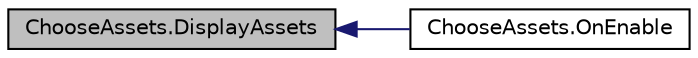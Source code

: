 digraph "ChooseAssets.DisplayAssets"
{
  edge [fontname="Helvetica",fontsize="10",labelfontname="Helvetica",labelfontsize="10"];
  node [fontname="Helvetica",fontsize="10",shape=record];
  rankdir="LR";
  Node1 [label="ChooseAssets.DisplayAssets",height=0.2,width=0.4,color="black", fillcolor="grey75", style="filled", fontcolor="black"];
  Node1 -> Node2 [dir="back",color="midnightblue",fontsize="10",style="solid",fontname="Helvetica"];
  Node2 [label="ChooseAssets.OnEnable",height=0.2,width=0.4,color="black", fillcolor="white", style="filled",URL="$class_choose_assets.html#af97999a56f830b311a3ff9517a259666",tooltip="When the frame opens whe have to start the displaying "];
}
